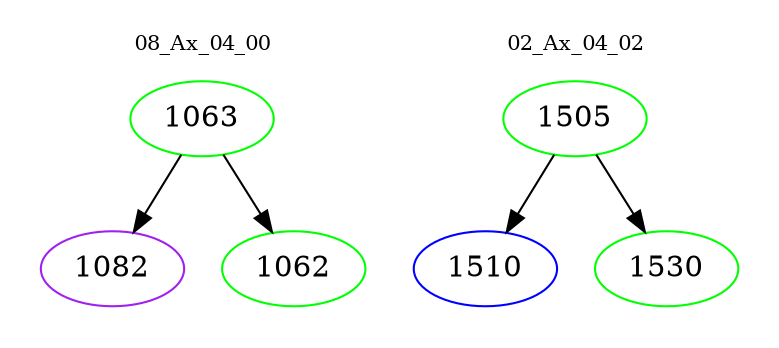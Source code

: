 digraph{
subgraph cluster_0 {
color = white
label = "08_Ax_04_00";
fontsize=10;
T0_1063 [label="1063", color="green"]
T0_1063 -> T0_1082 [color="black"]
T0_1082 [label="1082", color="purple"]
T0_1063 -> T0_1062 [color="black"]
T0_1062 [label="1062", color="green"]
}
subgraph cluster_1 {
color = white
label = "02_Ax_04_02";
fontsize=10;
T1_1505 [label="1505", color="green"]
T1_1505 -> T1_1510 [color="black"]
T1_1510 [label="1510", color="blue"]
T1_1505 -> T1_1530 [color="black"]
T1_1530 [label="1530", color="green"]
}
}
